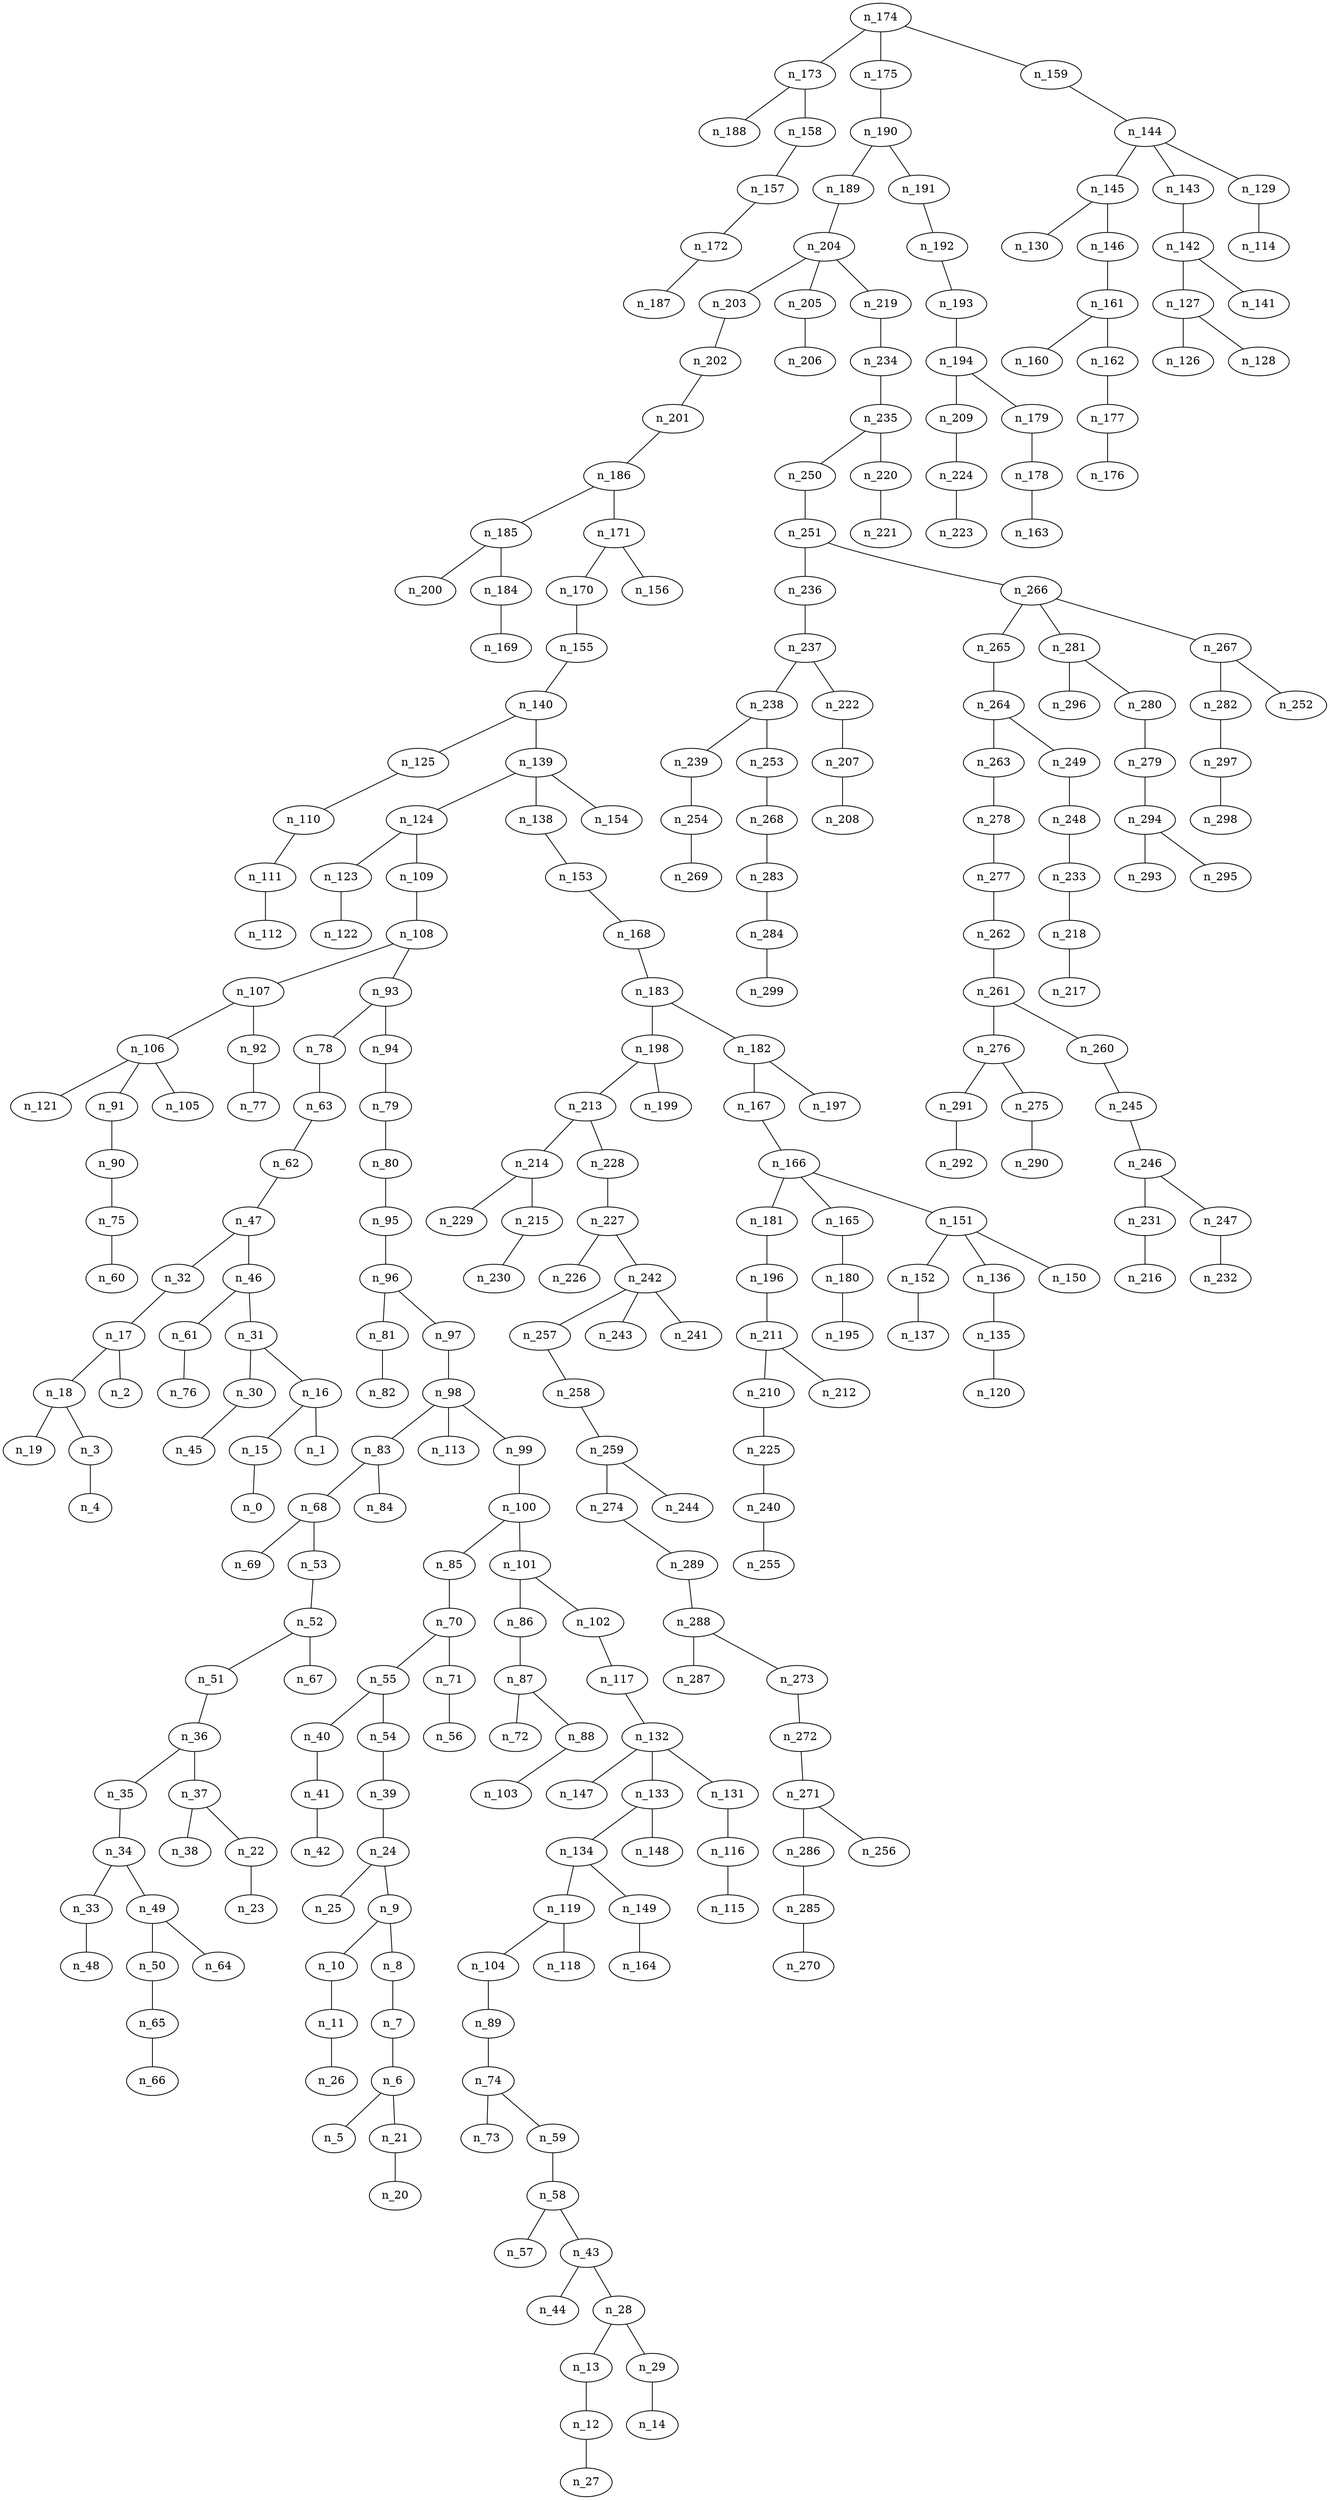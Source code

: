 graph grafoMalla_20_15_Prim  {
n_174;
n_173;
n_188;
n_158;
n_157;
n_172;
n_187;
n_175;
n_190;
n_189;
n_204;
n_203;
n_202;
n_201;
n_205;
n_219;
n_234;
n_235;
n_250;
n_220;
n_221;
n_251;
n_236;
n_237;
n_238;
n_222;
n_239;
n_254;
n_253;
n_268;
n_207;
n_208;
n_283;
n_284;
n_206;
n_186;
n_185;
n_171;
n_200;
n_170;
n_155;
n_140;
n_125;
n_110;
n_111;
n_112;
n_139;
n_124;
n_123;
n_109;
n_122;
n_138;
n_108;
n_107;
n_93;
n_78;
n_94;
n_63;
n_62;
n_106;
n_121;
n_91;
n_90;
n_105;
n_75;
n_60;
n_92;
n_77;
n_79;
n_80;
n_95;
n_96;
n_81;
n_97;
n_82;
n_98;
n_83;
n_68;
n_69;
n_113;
n_53;
n_99;
n_47;
n_32;
n_84;
n_153;
n_168;
n_52;
n_51;
n_67;
n_100;
n_85;
n_70;
n_55;
n_101;
n_86;
n_87;
n_102;
n_117;
n_72;
n_132;
n_147;
n_133;
n_134;
n_131;
n_116;
n_36;
n_35;
n_37;
n_34;
n_33;
n_48;
n_38;
n_22;
n_23;
n_49;
n_50;
n_64;
n_65;
n_66;
n_183;
n_198;
n_213;
n_214;
n_229;
n_215;
n_228;
n_227;
n_226;
n_230;
n_182;
n_167;
n_166;
n_181;
n_165;
n_197;
n_196;
n_211;
n_210;
n_151;
n_152;
n_136;
n_199;
n_212;
n_225;
n_242;
n_257;
n_258;
n_259;
n_243;
n_150;
n_241;
n_274;
n_289;
n_288;
n_287;
n_273;
n_272;
n_271;
n_286;
n_285;
n_40;
n_41;
n_156;
n_71;
n_56;
n_88;
n_103;
n_54;
n_39;
n_24;
n_25;
n_9;
n_10;
n_8;
n_7;
n_11;
n_26;
n_184;
n_169;
n_299;
n_119;
n_104;
n_89;
n_118;
n_74;
n_270;
n_266;
n_265;
n_281;
n_296;
n_280;
n_279;
n_294;
n_293;
n_264;
n_263;
n_278;
n_277;
n_262;
n_261;
n_276;
n_291;
n_292;
n_260;
n_245;
n_246;
n_231;
n_247;
n_275;
n_216;
n_290;
n_249;
n_248;
n_233;
n_218;
n_217;
n_267;
n_282;
n_297;
n_298;
n_252;
n_232;
n_180;
n_195;
n_240;
n_46;
n_61;
n_31;
n_30;
n_16;
n_15;
n_0;
n_1;
n_76;
n_17;
n_18;
n_19;
n_3;
n_2;
n_4;
n_269;
n_159;
n_144;
n_145;
n_130;
n_143;
n_142;
n_127;
n_126;
n_128;
n_129;
n_114;
n_146;
n_161;
n_160;
n_162;
n_177;
n_176;
n_191;
n_192;
n_193;
n_194;
n_209;
n_224;
n_223;
n_179;
n_178;
n_163;
n_141;
n_255;
n_45;
n_148;
n_115;
n_154;
n_42;
n_73;
n_149;
n_164;
n_59;
n_58;
n_57;
n_43;
n_44;
n_28;
n_13;
n_29;
n_12;
n_27;
n_14;
n_244;
n_137;
n_256;
n_135;
n_120;
n_6;
n_5;
n_21;
n_20;
n_295;
n_174 -- n_173;
n_173 -- n_188;
n_173 -- n_158;
n_158 -- n_157;
n_157 -- n_172;
n_172 -- n_187;
n_174 -- n_175;
n_175 -- n_190;
n_190 -- n_189;
n_189 -- n_204;
n_204 -- n_203;
n_203 -- n_202;
n_202 -- n_201;
n_204 -- n_205;
n_204 -- n_219;
n_219 -- n_234;
n_234 -- n_235;
n_235 -- n_250;
n_235 -- n_220;
n_220 -- n_221;
n_250 -- n_251;
n_251 -- n_236;
n_236 -- n_237;
n_237 -- n_238;
n_237 -- n_222;
n_238 -- n_239;
n_239 -- n_254;
n_238 -- n_253;
n_253 -- n_268;
n_222 -- n_207;
n_207 -- n_208;
n_268 -- n_283;
n_283 -- n_284;
n_205 -- n_206;
n_201 -- n_186;
n_186 -- n_185;
n_186 -- n_171;
n_185 -- n_200;
n_171 -- n_170;
n_170 -- n_155;
n_155 -- n_140;
n_140 -- n_125;
n_125 -- n_110;
n_110 -- n_111;
n_111 -- n_112;
n_140 -- n_139;
n_139 -- n_124;
n_124 -- n_123;
n_124 -- n_109;
n_123 -- n_122;
n_139 -- n_138;
n_109 -- n_108;
n_108 -- n_107;
n_108 -- n_93;
n_93 -- n_78;
n_93 -- n_94;
n_78 -- n_63;
n_63 -- n_62;
n_107 -- n_106;
n_106 -- n_121;
n_106 -- n_91;
n_91 -- n_90;
n_106 -- n_105;
n_90 -- n_75;
n_75 -- n_60;
n_107 -- n_92;
n_92 -- n_77;
n_94 -- n_79;
n_79 -- n_80;
n_80 -- n_95;
n_95 -- n_96;
n_96 -- n_81;
n_96 -- n_97;
n_81 -- n_82;
n_97 -- n_98;
n_98 -- n_83;
n_83 -- n_68;
n_68 -- n_69;
n_98 -- n_113;
n_68 -- n_53;
n_98 -- n_99;
n_62 -- n_47;
n_47 -- n_32;
n_83 -- n_84;
n_138 -- n_153;
n_153 -- n_168;
n_53 -- n_52;
n_52 -- n_51;
n_52 -- n_67;
n_99 -- n_100;
n_100 -- n_85;
n_85 -- n_70;
n_70 -- n_55;
n_100 -- n_101;
n_101 -- n_86;
n_86 -- n_87;
n_101 -- n_102;
n_102 -- n_117;
n_87 -- n_72;
n_117 -- n_132;
n_132 -- n_147;
n_132 -- n_133;
n_133 -- n_134;
n_132 -- n_131;
n_131 -- n_116;
n_51 -- n_36;
n_36 -- n_35;
n_36 -- n_37;
n_35 -- n_34;
n_34 -- n_33;
n_33 -- n_48;
n_37 -- n_38;
n_37 -- n_22;
n_22 -- n_23;
n_34 -- n_49;
n_49 -- n_50;
n_49 -- n_64;
n_50 -- n_65;
n_65 -- n_66;
n_168 -- n_183;
n_183 -- n_198;
n_198 -- n_213;
n_213 -- n_214;
n_214 -- n_229;
n_214 -- n_215;
n_213 -- n_228;
n_228 -- n_227;
n_227 -- n_226;
n_215 -- n_230;
n_183 -- n_182;
n_182 -- n_167;
n_167 -- n_166;
n_166 -- n_181;
n_166 -- n_165;
n_182 -- n_197;
n_181 -- n_196;
n_196 -- n_211;
n_211 -- n_210;
n_166 -- n_151;
n_151 -- n_152;
n_151 -- n_136;
n_198 -- n_199;
n_211 -- n_212;
n_210 -- n_225;
n_227 -- n_242;
n_242 -- n_257;
n_257 -- n_258;
n_258 -- n_259;
n_242 -- n_243;
n_151 -- n_150;
n_242 -- n_241;
n_259 -- n_274;
n_274 -- n_289;
n_289 -- n_288;
n_288 -- n_287;
n_288 -- n_273;
n_273 -- n_272;
n_272 -- n_271;
n_271 -- n_286;
n_286 -- n_285;
n_55 -- n_40;
n_40 -- n_41;
n_171 -- n_156;
n_70 -- n_71;
n_71 -- n_56;
n_87 -- n_88;
n_88 -- n_103;
n_55 -- n_54;
n_54 -- n_39;
n_39 -- n_24;
n_24 -- n_25;
n_24 -- n_9;
n_9 -- n_10;
n_9 -- n_8;
n_8 -- n_7;
n_10 -- n_11;
n_11 -- n_26;
n_185 -- n_184;
n_184 -- n_169;
n_284 -- n_299;
n_134 -- n_119;
n_119 -- n_104;
n_104 -- n_89;
n_119 -- n_118;
n_89 -- n_74;
n_285 -- n_270;
n_251 -- n_266;
n_266 -- n_265;
n_266 -- n_281;
n_281 -- n_296;
n_281 -- n_280;
n_280 -- n_279;
n_279 -- n_294;
n_294 -- n_293;
n_265 -- n_264;
n_264 -- n_263;
n_263 -- n_278;
n_278 -- n_277;
n_277 -- n_262;
n_262 -- n_261;
n_261 -- n_276;
n_276 -- n_291;
n_291 -- n_292;
n_261 -- n_260;
n_260 -- n_245;
n_245 -- n_246;
n_246 -- n_231;
n_246 -- n_247;
n_276 -- n_275;
n_231 -- n_216;
n_275 -- n_290;
n_264 -- n_249;
n_249 -- n_248;
n_248 -- n_233;
n_233 -- n_218;
n_218 -- n_217;
n_266 -- n_267;
n_267 -- n_282;
n_282 -- n_297;
n_297 -- n_298;
n_267 -- n_252;
n_247 -- n_232;
n_165 -- n_180;
n_180 -- n_195;
n_225 -- n_240;
n_47 -- n_46;
n_46 -- n_61;
n_46 -- n_31;
n_31 -- n_30;
n_31 -- n_16;
n_16 -- n_15;
n_15 -- n_0;
n_16 -- n_1;
n_61 -- n_76;
n_32 -- n_17;
n_17 -- n_18;
n_18 -- n_19;
n_18 -- n_3;
n_17 -- n_2;
n_3 -- n_4;
n_254 -- n_269;
n_174 -- n_159;
n_159 -- n_144;
n_144 -- n_145;
n_145 -- n_130;
n_144 -- n_143;
n_143 -- n_142;
n_142 -- n_127;
n_127 -- n_126;
n_127 -- n_128;
n_144 -- n_129;
n_129 -- n_114;
n_145 -- n_146;
n_146 -- n_161;
n_161 -- n_160;
n_161 -- n_162;
n_162 -- n_177;
n_177 -- n_176;
n_190 -- n_191;
n_191 -- n_192;
n_192 -- n_193;
n_193 -- n_194;
n_194 -- n_209;
n_209 -- n_224;
n_224 -- n_223;
n_194 -- n_179;
n_179 -- n_178;
n_178 -- n_163;
n_142 -- n_141;
n_240 -- n_255;
n_30 -- n_45;
n_133 -- n_148;
n_116 -- n_115;
n_139 -- n_154;
n_41 -- n_42;
n_74 -- n_73;
n_134 -- n_149;
n_149 -- n_164;
n_74 -- n_59;
n_59 -- n_58;
n_58 -- n_57;
n_58 -- n_43;
n_43 -- n_44;
n_43 -- n_28;
n_28 -- n_13;
n_28 -- n_29;
n_13 -- n_12;
n_12 -- n_27;
n_29 -- n_14;
n_259 -- n_244;
n_152 -- n_137;
n_271 -- n_256;
n_136 -- n_135;
n_135 -- n_120;
n_7 -- n_6;
n_6 -- n_5;
n_6 -- n_21;
n_21 -- n_20;
n_294 -- n_295;
}